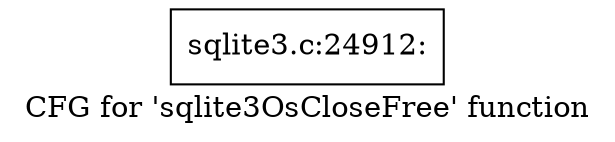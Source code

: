 digraph "CFG for 'sqlite3OsCloseFree' function" {
	label="CFG for 'sqlite3OsCloseFree' function";

	Node0x55c0f7a27a70 [shape=record,label="{sqlite3.c:24912:}"];
}
